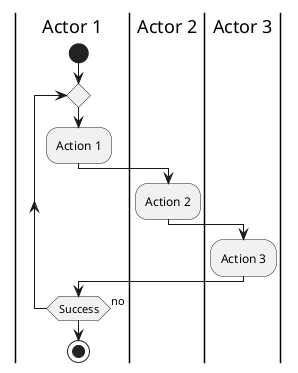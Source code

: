 {
  "sha1": "16s3ox9yqjfn3mu1xigrir60epdnb1e",
  "insertion": {
    "when": "2024-05-30T20:48:19.578Z",
    "url": "https://forum.plantuml.net/13006/ability-change-backward-especially-swimlanes-activity-diagram",
    "user": "plantuml@gmail.com"
  }
}
@startuml
|Actor 1|
start
repeat 
:Action 1;
|Actor 2|
:Action 2;
|Actor 3|
:Action 3;
|Actor 1|
repeat while (Success) is (no)
stop
@enduml
